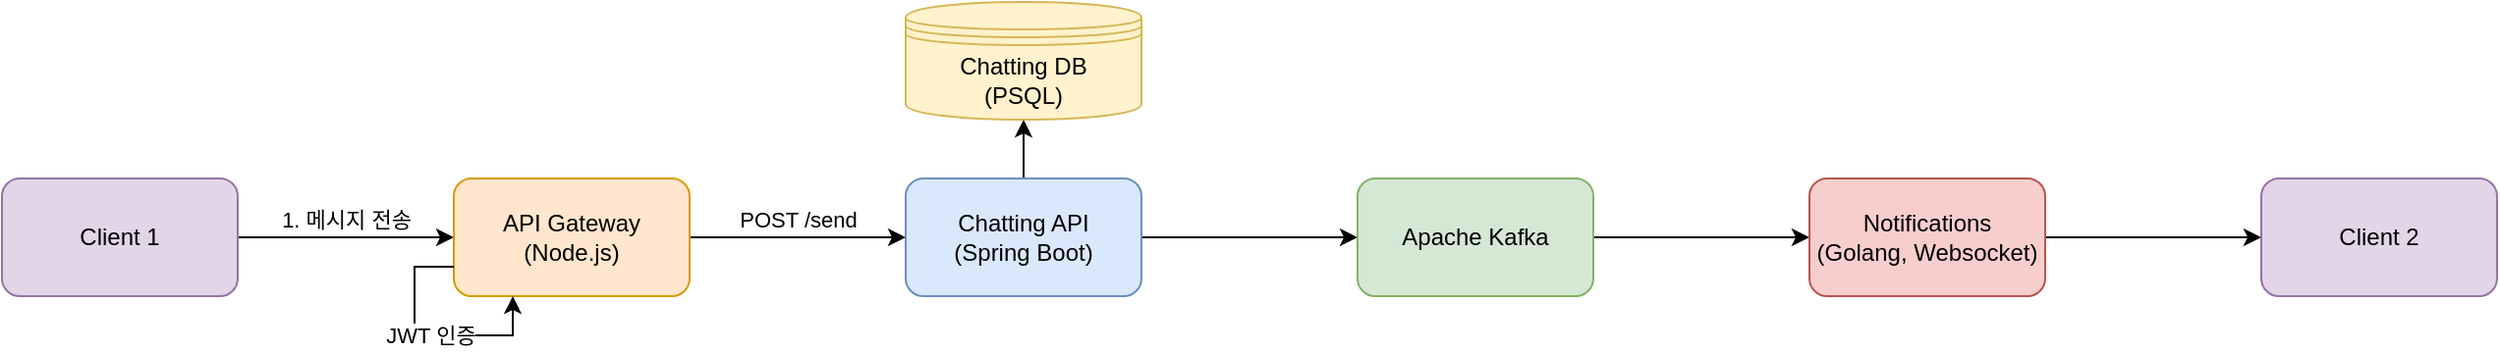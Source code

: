 <mxfile version="20.6.0" type="device"><diagram id="u0BcbQVGEBWiYy1E9TbZ" name="Page-1"><mxGraphModel dx="1350" dy="773" grid="1" gridSize="10" guides="1" tooltips="1" connect="1" arrows="1" fold="1" page="1" pageScale="1" pageWidth="850" pageHeight="1100" math="0" shadow="0"><root><mxCell id="0"/><mxCell id="1" parent="0"/><mxCell id="R-ggrCL-M8TVJGxig6o8-6" value="1. 메시지 전송" style="edgeStyle=orthogonalEdgeStyle;rounded=0;orthogonalLoop=1;jettySize=auto;html=1;exitX=1;exitY=0.5;exitDx=0;exitDy=0;entryX=0;entryY=0.5;entryDx=0;entryDy=0;labelPosition=center;verticalLabelPosition=top;align=center;verticalAlign=bottom;" edge="1" parent="1" source="R-ggrCL-M8TVJGxig6o8-1" target="R-ggrCL-M8TVJGxig6o8-2"><mxGeometry relative="1" as="geometry"/></mxCell><mxCell id="R-ggrCL-M8TVJGxig6o8-1" value="Client 1" style="rounded=1;whiteSpace=wrap;html=1;fillColor=#e1d5e7;strokeColor=#9673a6;" vertex="1" parent="1"><mxGeometry x="70" y="290" width="120" height="60" as="geometry"/></mxCell><mxCell id="R-ggrCL-M8TVJGxig6o8-7" value="POST /send" style="edgeStyle=orthogonalEdgeStyle;rounded=0;orthogonalLoop=1;jettySize=auto;html=1;exitX=1;exitY=0.5;exitDx=0;exitDy=0;entryX=0;entryY=0.5;entryDx=0;entryDy=0;labelPosition=center;verticalLabelPosition=top;align=center;verticalAlign=bottom;" edge="1" parent="1" source="R-ggrCL-M8TVJGxig6o8-2" target="R-ggrCL-M8TVJGxig6o8-3"><mxGeometry relative="1" as="geometry"/></mxCell><mxCell id="R-ggrCL-M8TVJGxig6o8-2" value="API Gateway&lt;br&gt;(Node.js)" style="rounded=1;whiteSpace=wrap;html=1;fillColor=#ffe6cc;strokeColor=#d79b00;" vertex="1" parent="1"><mxGeometry x="300" y="290" width="120" height="60" as="geometry"/></mxCell><mxCell id="R-ggrCL-M8TVJGxig6o8-9" style="edgeStyle=orthogonalEdgeStyle;rounded=0;orthogonalLoop=1;jettySize=auto;html=1;exitX=0.5;exitY=0;exitDx=0;exitDy=0;entryX=0.5;entryY=1;entryDx=0;entryDy=0;" edge="1" parent="1" source="R-ggrCL-M8TVJGxig6o8-3" target="R-ggrCL-M8TVJGxig6o8-8"><mxGeometry relative="1" as="geometry"/></mxCell><mxCell id="R-ggrCL-M8TVJGxig6o8-12" style="edgeStyle=orthogonalEdgeStyle;rounded=0;orthogonalLoop=1;jettySize=auto;html=1;exitX=1;exitY=0.5;exitDx=0;exitDy=0;entryX=0;entryY=0.5;entryDx=0;entryDy=0;" edge="1" parent="1" source="R-ggrCL-M8TVJGxig6o8-3" target="R-ggrCL-M8TVJGxig6o8-10"><mxGeometry relative="1" as="geometry"/></mxCell><mxCell id="R-ggrCL-M8TVJGxig6o8-3" value="Chatting API&lt;br&gt;(Spring Boot)" style="rounded=1;whiteSpace=wrap;html=1;fillColor=#dae8fc;strokeColor=#6c8ebf;" vertex="1" parent="1"><mxGeometry x="530" y="290" width="120" height="60" as="geometry"/></mxCell><mxCell id="R-ggrCL-M8TVJGxig6o8-5" value="JWT 인증" style="edgeStyle=orthogonalEdgeStyle;rounded=0;orthogonalLoop=1;jettySize=auto;html=1;exitX=0;exitY=0.75;exitDx=0;exitDy=0;entryX=0.25;entryY=1;entryDx=0;entryDy=0;" edge="1" parent="1" source="R-ggrCL-M8TVJGxig6o8-2" target="R-ggrCL-M8TVJGxig6o8-2"><mxGeometry relative="1" as="geometry"><Array as="points"><mxPoint x="280" y="335"/><mxPoint x="280" y="370"/><mxPoint x="330" y="370"/></Array></mxGeometry></mxCell><mxCell id="R-ggrCL-M8TVJGxig6o8-8" value="Chatting DB&lt;br&gt;(PSQL)" style="shape=datastore;whiteSpace=wrap;html=1;fillColor=#fff2cc;strokeColor=#d6b656;" vertex="1" parent="1"><mxGeometry x="530" y="200" width="120" height="60" as="geometry"/></mxCell><mxCell id="R-ggrCL-M8TVJGxig6o8-17" style="edgeStyle=orthogonalEdgeStyle;rounded=0;orthogonalLoop=1;jettySize=auto;html=1;exitX=1;exitY=0.5;exitDx=0;exitDy=0;entryX=0;entryY=0.5;entryDx=0;entryDy=0;" edge="1" parent="1" source="R-ggrCL-M8TVJGxig6o8-10" target="R-ggrCL-M8TVJGxig6o8-11"><mxGeometry relative="1" as="geometry"/></mxCell><mxCell id="R-ggrCL-M8TVJGxig6o8-10" value="Apache Kafka" style="rounded=1;whiteSpace=wrap;html=1;fillColor=#d5e8d4;strokeColor=#82b366;" vertex="1" parent="1"><mxGeometry x="760" y="290" width="120" height="60" as="geometry"/></mxCell><mxCell id="R-ggrCL-M8TVJGxig6o8-19" style="edgeStyle=orthogonalEdgeStyle;rounded=0;orthogonalLoop=1;jettySize=auto;html=1;exitX=1;exitY=0.5;exitDx=0;exitDy=0;entryX=0;entryY=0.5;entryDx=0;entryDy=0;" edge="1" parent="1" source="R-ggrCL-M8TVJGxig6o8-11" target="R-ggrCL-M8TVJGxig6o8-18"><mxGeometry relative="1" as="geometry"/></mxCell><mxCell id="R-ggrCL-M8TVJGxig6o8-11" value="Notifications&lt;br&gt;(Golang, Websocket)" style="rounded=1;whiteSpace=wrap;html=1;fillColor=#f8cecc;strokeColor=#b85450;" vertex="1" parent="1"><mxGeometry x="990" y="290" width="120" height="60" as="geometry"/></mxCell><mxCell id="R-ggrCL-M8TVJGxig6o8-18" value="Client 2" style="rounded=1;whiteSpace=wrap;html=1;fillColor=#e1d5e7;strokeColor=#9673a6;" vertex="1" parent="1"><mxGeometry x="1220" y="290" width="120" height="60" as="geometry"/></mxCell></root></mxGraphModel></diagram></mxfile>